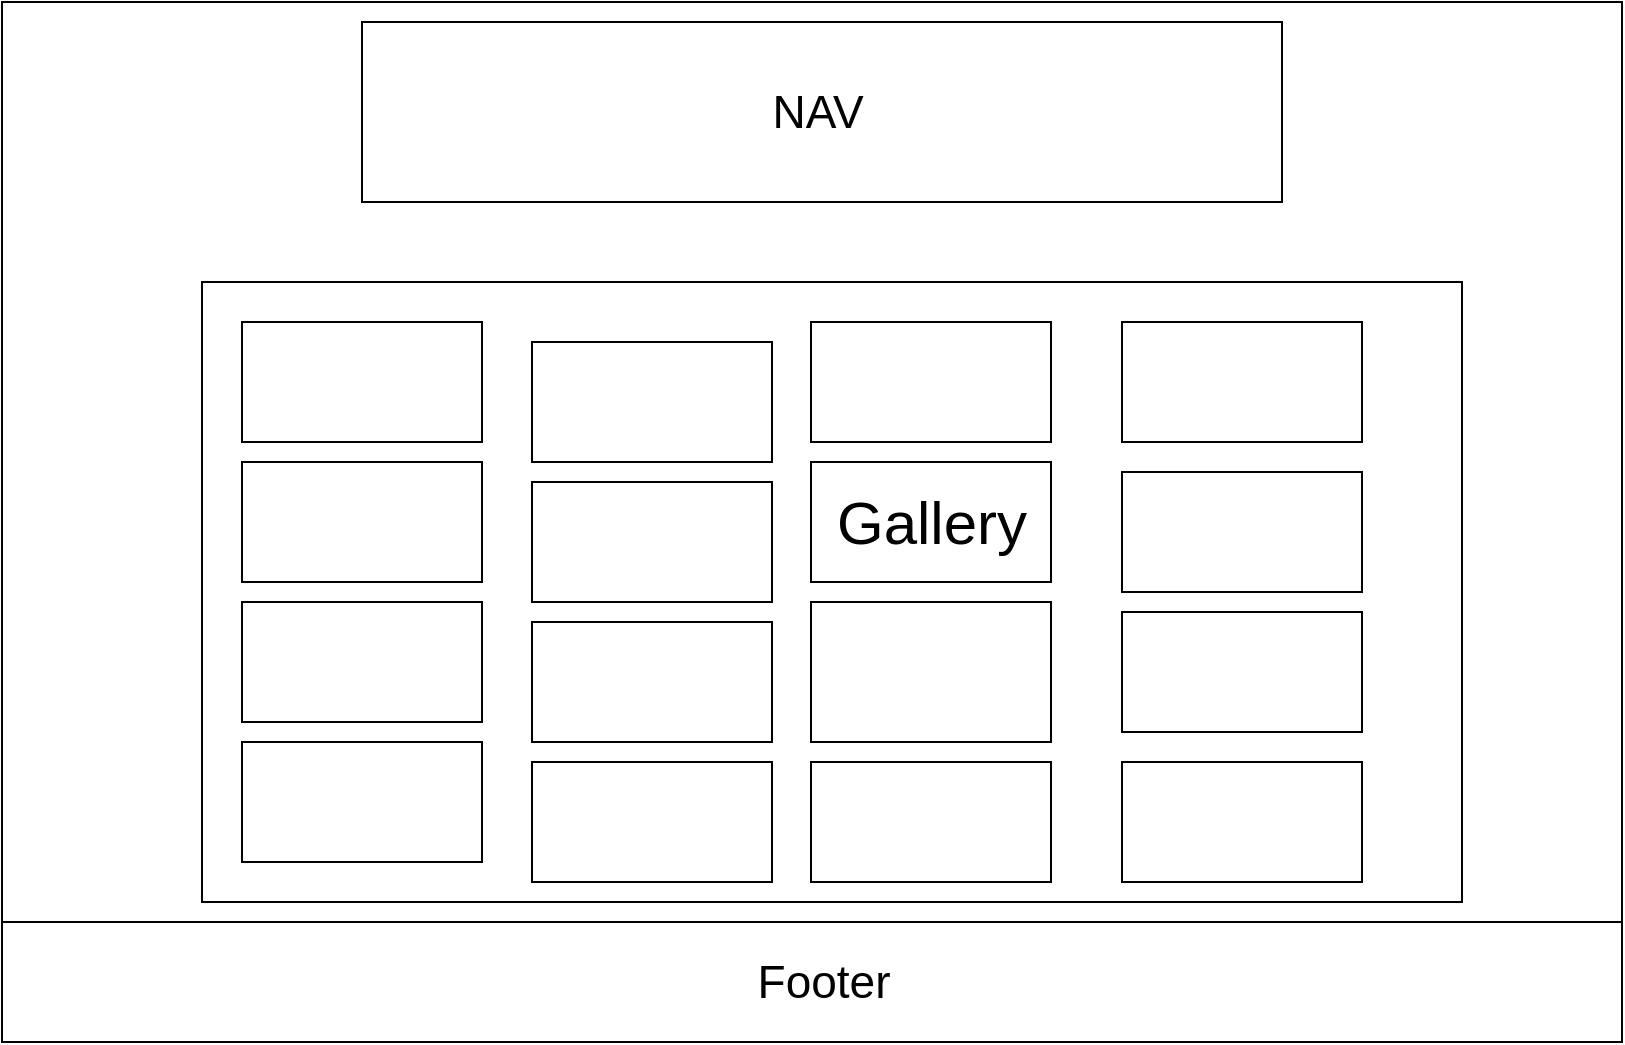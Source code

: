 <mxfile version="11.2.4" type="device" pages="1"><diagram id="zPa6pzJojo0xVsbbeZE0" name="Page-1"><mxGraphModel dx="1140" dy="653" grid="1" gridSize="10" guides="1" tooltips="1" connect="1" arrows="1" fold="1" page="1" pageScale="1" pageWidth="850" pageHeight="1100" math="0" shadow="0"><root><mxCell id="0"/><mxCell id="1" parent="0"/><mxCell id="P6Kca281A8SmZiZf50KO-1" value="" style="rounded=0;whiteSpace=wrap;html=1;" vertex="1" parent="1"><mxGeometry x="20" y="20" width="810" height="520" as="geometry"/></mxCell><mxCell id="P6Kca281A8SmZiZf50KO-2" value="" style="rounded=0;whiteSpace=wrap;html=1;" vertex="1" parent="1"><mxGeometry x="200" y="30" width="460" height="90" as="geometry"/></mxCell><mxCell id="P6Kca281A8SmZiZf50KO-3" value="NAV" style="text;html=1;strokeColor=none;fillColor=none;align=center;verticalAlign=middle;whiteSpace=wrap;rounded=0;fontSize=23;" vertex="1" parent="1"><mxGeometry x="405" y="65" width="46" height="20" as="geometry"/></mxCell><mxCell id="P6Kca281A8SmZiZf50KO-9" value="" style="rounded=0;whiteSpace=wrap;html=1;fontSize=23;" vertex="1" parent="1"><mxGeometry x="20" y="480" width="810" height="60" as="geometry"/></mxCell><mxCell id="P6Kca281A8SmZiZf50KO-10" value="Footer" style="text;html=1;strokeColor=none;fillColor=none;align=center;verticalAlign=middle;whiteSpace=wrap;rounded=0;fontSize=23;" vertex="1" parent="1"><mxGeometry x="411" y="500" width="40" height="20" as="geometry"/></mxCell><mxCell id="P6Kca281A8SmZiZf50KO-11" value="" style="rounded=0;whiteSpace=wrap;html=1;fontSize=23;" vertex="1" parent="1"><mxGeometry x="120" y="160" width="630" height="310" as="geometry"/></mxCell><mxCell id="P6Kca281A8SmZiZf50KO-12" value="" style="rounded=0;whiteSpace=wrap;html=1;fontSize=23;" vertex="1" parent="1"><mxGeometry x="140" y="180" width="120" height="60" as="geometry"/></mxCell><mxCell id="P6Kca281A8SmZiZf50KO-13" value="" style="rounded=0;whiteSpace=wrap;html=1;fontSize=23;" vertex="1" parent="1"><mxGeometry x="285" y="190" width="120" height="60" as="geometry"/></mxCell><mxCell id="P6Kca281A8SmZiZf50KO-14" value="" style="rounded=0;whiteSpace=wrap;html=1;fontSize=23;" vertex="1" parent="1"><mxGeometry x="140" y="250" width="120" height="60" as="geometry"/></mxCell><mxCell id="P6Kca281A8SmZiZf50KO-15" value="" style="rounded=0;whiteSpace=wrap;html=1;fontSize=23;" vertex="1" parent="1"><mxGeometry x="285" y="260" width="120" height="60" as="geometry"/></mxCell><mxCell id="P6Kca281A8SmZiZf50KO-16" value="" style="rounded=0;whiteSpace=wrap;html=1;fontSize=23;" vertex="1" parent="1"><mxGeometry x="424.5" y="180" width="120" height="60" as="geometry"/></mxCell><mxCell id="P6Kca281A8SmZiZf50KO-17" value="" style="rounded=0;whiteSpace=wrap;html=1;fontSize=23;" vertex="1" parent="1"><mxGeometry x="424.5" y="250" width="120" height="60" as="geometry"/></mxCell><mxCell id="P6Kca281A8SmZiZf50KO-18" value="" style="rounded=0;whiteSpace=wrap;html=1;fontSize=23;" vertex="1" parent="1"><mxGeometry x="285" y="330" width="120" height="60" as="geometry"/></mxCell><mxCell id="P6Kca281A8SmZiZf50KO-19" value="" style="rounded=0;whiteSpace=wrap;html=1;fontSize=23;" vertex="1" parent="1"><mxGeometry x="140" y="320" width="120" height="60" as="geometry"/></mxCell><mxCell id="P6Kca281A8SmZiZf50KO-20" value="" style="rounded=0;whiteSpace=wrap;html=1;fontSize=23;" vertex="1" parent="1"><mxGeometry x="424.5" y="320" width="120" height="70" as="geometry"/></mxCell><mxCell id="P6Kca281A8SmZiZf50KO-21" value="" style="rounded=0;whiteSpace=wrap;html=1;fontSize=23;" vertex="1" parent="1"><mxGeometry x="580" y="180" width="120" height="60" as="geometry"/></mxCell><mxCell id="P6Kca281A8SmZiZf50KO-22" value="" style="rounded=0;whiteSpace=wrap;html=1;fontSize=23;" vertex="1" parent="1"><mxGeometry x="580" y="255" width="120" height="60" as="geometry"/></mxCell><mxCell id="P6Kca281A8SmZiZf50KO-23" value="" style="rounded=0;whiteSpace=wrap;html=1;fontSize=23;" vertex="1" parent="1"><mxGeometry x="580" y="325" width="120" height="60" as="geometry"/></mxCell><mxCell id="P6Kca281A8SmZiZf50KO-24" value="" style="rounded=0;whiteSpace=wrap;html=1;fontSize=23;" vertex="1" parent="1"><mxGeometry x="140" y="390" width="120" height="60" as="geometry"/></mxCell><mxCell id="P6Kca281A8SmZiZf50KO-25" value="" style="rounded=0;whiteSpace=wrap;html=1;fontSize=23;" vertex="1" parent="1"><mxGeometry x="285" y="400" width="120" height="60" as="geometry"/></mxCell><mxCell id="P6Kca281A8SmZiZf50KO-26" value="" style="rounded=0;whiteSpace=wrap;html=1;fontSize=23;" vertex="1" parent="1"><mxGeometry x="424.5" y="400" width="120" height="60" as="geometry"/></mxCell><mxCell id="P6Kca281A8SmZiZf50KO-27" value="" style="rounded=0;whiteSpace=wrap;html=1;fontSize=23;" vertex="1" parent="1"><mxGeometry x="580" y="400" width="120" height="60" as="geometry"/></mxCell><mxCell id="P6Kca281A8SmZiZf50KO-28" value="Gallery" style="text;html=1;strokeColor=none;fillColor=none;align=center;verticalAlign=middle;whiteSpace=wrap;rounded=0;fontSize=30;" vertex="1" parent="1"><mxGeometry x="464.5" y="270" width="40" height="20" as="geometry"/></mxCell></root></mxGraphModel></diagram></mxfile>